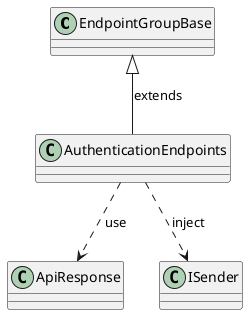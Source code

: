 @startuml
EndpointGroupBase <|-- AuthenticationEndpoints : extends
AuthenticationEndpoints ..> ApiResponse : use
AuthenticationEndpoints ..> ISender : inject
@enduml